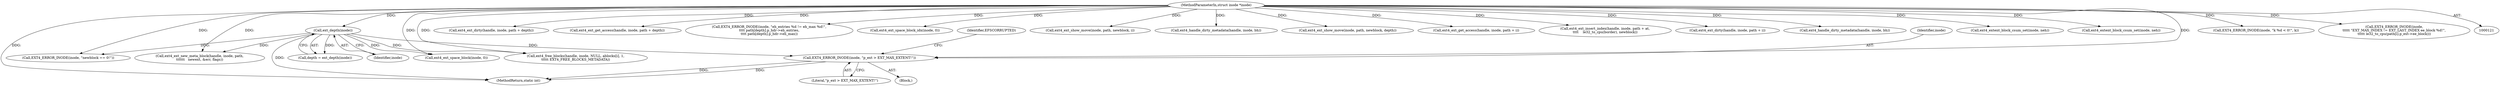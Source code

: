digraph "0_linux_592acbf16821288ecdc4192c47e3774a4c48bb64_0@pointer" {
"1000177" [label="(Call,EXT4_ERROR_INODE(inode, \"p_ext > EXT_MAX_EXTENT!\"))"];
"1000136" [label="(Call,ext_depth(inode))"];
"1000123" [label="(MethodParameterIn,struct inode *inode)"];
"1000509" [label="(Call,ext4_ext_dirty(handle, inode, path + depth))"];
"1000487" [label="(Call,ext4_ext_get_access(handle, inode, path + depth))"];
"1000177" [label="(Call,EXT4_ERROR_INODE(inode, \"p_ext > EXT_MAX_EXTENT!\"))"];
"1000368" [label="(Call,EXT4_ERROR_INODE(inode, \"eh_entries %d != eh_max %d!\",\n\t\t\t\t path[depth].p_hdr->eh_entries,\n\t\t\t\t path[depth].p_hdr->eh_max))"];
"1000610" [label="(Call,ext4_ext_space_block_idx(inode, 0))"];
"1000285" [label="(Call,EXT4_ERROR_INODE(inode, \"newblock == 0!\"))"];
"1000136" [label="(Call,ext_depth(inode))"];
"1000255" [label="(Call,ext4_ext_new_meta_block(handle, inode, path,\n\t\t\t\t\t\t   newext, &err, flags))"];
"1000700" [label="(Call,ext4_ext_show_move(inode, path, newblock, i))"];
"1000761" [label="(Call,ext4_handle_dirty_metadata(handle, inode, bh))"];
"1000405" [label="(Call,ext4_ext_show_move(inode, path, newblock, depth))"];
"1000778" [label="(Call,ext4_ext_get_access(handle, inode, path + i))"];
"1000179" [label="(Literal,\"p_ext > EXT_MAX_EXTENT!\")"];
"1000813" [label="(Call,ext4_ext_insert_index(handle, inode, path + at,\n\t\t\t\t    le32_to_cpu(border), newblock))"];
"1000800" [label="(Call,ext4_ext_dirty(handle, inode, path + i))"];
"1000470" [label="(Call,ext4_handle_dirty_metadata(handle, inode, bh))"];
"1000176" [label="(Block,)"];
"1000852" [label="(Call,ext4_free_blocks(handle, inode, NULL, ablocks[i], 1,\n\t\t\t\t\t EXT4_FREE_BLOCKS_METADATA))"];
"1000752" [label="(Call,ext4_extent_block_csum_set(inode, neh))"];
"1000461" [label="(Call,ext4_extent_block_csum_set(inode, neh))"];
"1000865" [label="(MethodReturn,static int)"];
"1000182" [label="(Identifier,EFSCORRUPTED)"];
"1000178" [label="(Identifier,inode)"];
"1000123" [label="(MethodParameterIn,struct inode *inode)"];
"1000337" [label="(Call,ext4_ext_space_block(inode, 0))"];
"1000134" [label="(Call,depth = ext_depth(inode))"];
"1000137" [label="(Identifier,inode)"];
"1000531" [label="(Call,EXT4_ERROR_INODE(inode, \"k %d < 0!\", k))"];
"1000656" [label="(Call,EXT4_ERROR_INODE(inode,\n\t\t\t\t\t \"EXT_MAX_INDEX != EXT_LAST_INDEX ee_block %d!\",\n\t\t\t\t\t le32_to_cpu(path[i].p_ext->ee_block)))"];
"1000177" -> "1000176"  [label="AST: "];
"1000177" -> "1000179"  [label="CFG: "];
"1000178" -> "1000177"  [label="AST: "];
"1000179" -> "1000177"  [label="AST: "];
"1000182" -> "1000177"  [label="CFG: "];
"1000177" -> "1000865"  [label="DDG: "];
"1000177" -> "1000865"  [label="DDG: "];
"1000136" -> "1000177"  [label="DDG: "];
"1000123" -> "1000177"  [label="DDG: "];
"1000136" -> "1000134"  [label="AST: "];
"1000136" -> "1000137"  [label="CFG: "];
"1000137" -> "1000136"  [label="AST: "];
"1000134" -> "1000136"  [label="CFG: "];
"1000136" -> "1000865"  [label="DDG: "];
"1000136" -> "1000134"  [label="DDG: "];
"1000123" -> "1000136"  [label="DDG: "];
"1000136" -> "1000255"  [label="DDG: "];
"1000136" -> "1000285"  [label="DDG: "];
"1000136" -> "1000337"  [label="DDG: "];
"1000136" -> "1000852"  [label="DDG: "];
"1000123" -> "1000121"  [label="AST: "];
"1000123" -> "1000865"  [label="DDG: "];
"1000123" -> "1000255"  [label="DDG: "];
"1000123" -> "1000285"  [label="DDG: "];
"1000123" -> "1000337"  [label="DDG: "];
"1000123" -> "1000368"  [label="DDG: "];
"1000123" -> "1000405"  [label="DDG: "];
"1000123" -> "1000461"  [label="DDG: "];
"1000123" -> "1000470"  [label="DDG: "];
"1000123" -> "1000487"  [label="DDG: "];
"1000123" -> "1000509"  [label="DDG: "];
"1000123" -> "1000531"  [label="DDG: "];
"1000123" -> "1000610"  [label="DDG: "];
"1000123" -> "1000656"  [label="DDG: "];
"1000123" -> "1000700"  [label="DDG: "];
"1000123" -> "1000752"  [label="DDG: "];
"1000123" -> "1000761"  [label="DDG: "];
"1000123" -> "1000778"  [label="DDG: "];
"1000123" -> "1000800"  [label="DDG: "];
"1000123" -> "1000813"  [label="DDG: "];
"1000123" -> "1000852"  [label="DDG: "];
}
